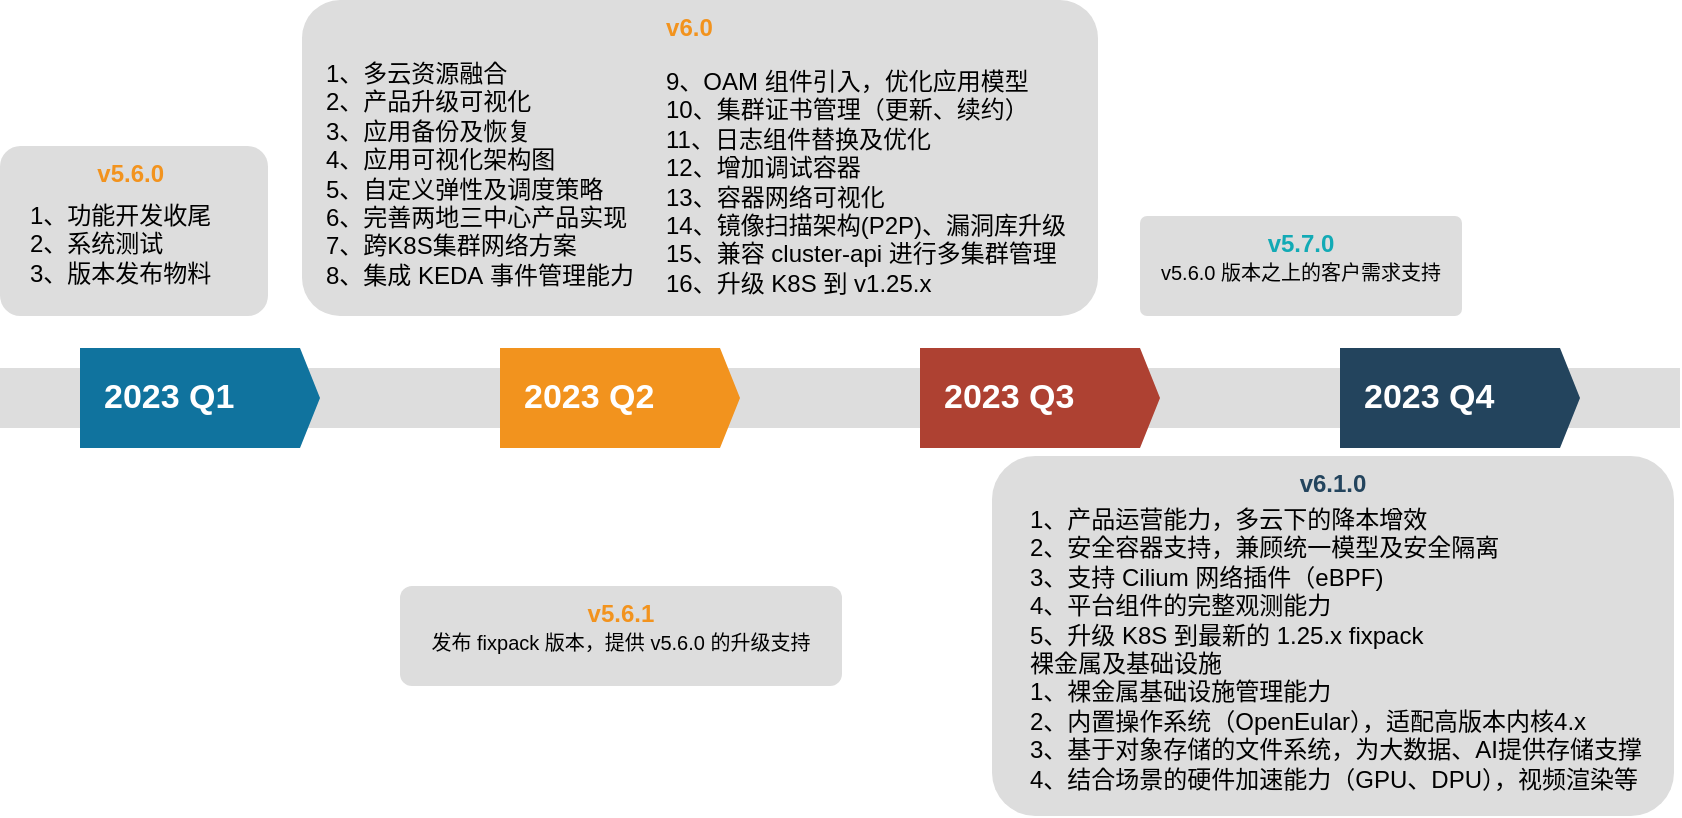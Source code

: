 <mxfile version="12.2.4" pages="1"><diagram id="LPxzDfarXafkQE6jDnBZ" name="Page-1"><mxGraphModel dx="896" dy="-118" grid="0" gridSize="10" guides="1" tooltips="1" connect="1" arrows="1" fold="1" page="0" pageScale="1" pageWidth="827" pageHeight="1169" math="0" shadow="0"><root><mxCell id="0"/><mxCell id="1" parent="0"/><mxCell id="35" value="" style="fillColor=#dddddd;rounded=0;strokeColor=none;" parent="1" vertex="1"><mxGeometry x="90" y="820" width="840" height="30" as="geometry"/></mxCell><mxCell id="36" value="2023 Q1" style="shape=mxgraph.infographic.ribbonSimple;notch1=0;notch2=10;notch=0;html=1;fillColor=#10739E;strokeColor=none;shadow=0;fontSize=17;fontColor=#FFFFFF;align=left;spacingLeft=10;fontStyle=1;" parent="1" vertex="1"><mxGeometry x="130" y="810" width="120" height="50" as="geometry"/></mxCell><mxCell id="37" value="2023 Q2" style="shape=mxgraph.infographic.ribbonSimple;notch1=0;notch2=10;notch=0;html=1;fillColor=#F2931E;strokeColor=none;shadow=0;fontSize=17;fontColor=#FFFFFF;align=left;spacingLeft=10;fontStyle=1;" parent="1" vertex="1"><mxGeometry x="340" y="810" width="120" height="50" as="geometry"/></mxCell><mxCell id="38" value="2023 Q3" style="shape=mxgraph.infographic.ribbonSimple;notch1=0;notch2=10;notch=0;html=1;fillColor=#AE4132;strokeColor=none;shadow=0;fontSize=17;fontColor=#FFFFFF;align=left;spacingLeft=10;fontStyle=1;" parent="1" vertex="1"><mxGeometry x="550" y="810" width="120" height="50" as="geometry"/></mxCell><mxCell id="39" value="2023 Q4" style="shape=mxgraph.infographic.ribbonSimple;notch1=0;notch2=10;notch=0;html=1;fillColor=#23445D;strokeColor=none;shadow=0;fontSize=17;fontColor=#FFFFFF;align=left;spacingLeft=10;fontStyle=1;" parent="1" vertex="1"><mxGeometry x="760" y="810" width="120" height="50" as="geometry"/></mxCell><mxCell id="41" value="&lt;b style=&quot;color: rgb(242 , 147 , 30)&quot;&gt;&amp;nbsp; &amp;nbsp; &amp;nbsp; &amp;nbsp; &amp;nbsp; &amp;nbsp; &amp;nbsp; &amp;nbsp; &amp;nbsp; &amp;nbsp; &amp;nbsp; &amp;nbsp; &amp;nbsp; &amp;nbsp; &amp;nbsp; &amp;nbsp; &amp;nbsp; &amp;nbsp; &amp;nbsp; &amp;nbsp; &amp;nbsp; &amp;nbsp; &amp;nbsp; &amp;nbsp; &amp;nbsp; &amp;nbsp; &amp;nbsp; v6.0&lt;/b&gt;&lt;font color=&quot;#10739e&quot;&gt;&lt;span&gt;&lt;br&gt;&lt;br&gt;&lt;/span&gt;&lt;br&gt;&lt;/font&gt;" style="rounded=1;strokeColor=none;fillColor=#DDDDDD;align=left;arcSize=12;verticalAlign=top;whiteSpace=wrap;html=1;fontSize=12;fontStyle=1" parent="1" vertex="1"><mxGeometry x="241" y="636" width="398" height="158" as="geometry"/></mxCell><mxCell id="44" value="&lt;font style=&quot;font-size: 10px&quot;&gt;&lt;font style=&quot;font-size: 12px&quot; color=&quot;#23445D&quot;&gt;&lt;b&gt;v6.1.0&lt;/b&gt;&lt;/font&gt;&lt;br&gt;&lt;br&gt;&lt;br&gt;&lt;/font&gt;" style="rounded=1;strokeColor=none;fillColor=#DDDDDD;align=center;arcSize=12;verticalAlign=top;whiteSpace=wrap;html=1;fontSize=12;" parent="1" vertex="1"><mxGeometry x="586" y="864" width="341" height="180" as="geometry"/></mxCell><mxCell id="45" value="&lt;font style=&quot;font-size: 10px&quot;&gt;&lt;font style=&quot;font-size: 12px&quot; color=&quot;#12AAB5&quot;&gt;&lt;b&gt;v5.7.0&lt;/b&gt;&lt;/font&gt;&lt;br&gt;v5.6.0 版本之上的客户需求支持&lt;br&gt;&lt;/font&gt;" style="rounded=1;strokeColor=none;fillColor=#DDDDDD;align=center;arcSize=7;verticalAlign=top;whiteSpace=wrap;html=1;fontSize=12;" parent="1" vertex="1"><mxGeometry x="660" y="744" width="161" height="50" as="geometry"/></mxCell><mxCell id="47" value="&lt;font style=&quot;font-size: 10px&quot;&gt;&lt;font style=&quot;font-size: 12px&quot; color=&quot;#F2931E&quot;&gt;&lt;b&gt;v5.6.1&lt;br&gt;&lt;/b&gt;&lt;/font&gt;发布 fixpack 版本，提供 v5.6.0 的升级支持&lt;br&gt;&lt;/font&gt;" style="rounded=1;strokeColor=none;fillColor=#DDDDDD;align=center;arcSize=12;verticalAlign=top;whiteSpace=wrap;html=1;fontSize=12;" parent="1" vertex="1"><mxGeometry x="290" y="929" width="221" height="50" as="geometry"/></mxCell><mxCell id="48" value="1、多云资源融合&lt;br&gt;2、产品升级可视化&lt;br&gt;3、应用备份及恢复&lt;br&gt;4、应用可视化架构图&amp;nbsp;&lt;br&gt;5、自定义弹性及调度策略&lt;br&gt;6、完善两地三中心产品实现&lt;br&gt;7、跨K8S集群网络方案&lt;br&gt;8、集成 KEDA&amp;nbsp;事件管理能力" style="text;html=1;" parent="1" vertex="1"><mxGeometry x="250.5" y="659" width="198" height="125" as="geometry"/></mxCell><mxCell id="51" value="1、产品运营能力，多云下的降本增效&lt;br&gt;2、安全容器支持，兼顾统一模型及安全隔离&lt;br&gt;3、支持 Cilium 网络插件（eBPF)&lt;br&gt;4、平台组件的完整观测能力&lt;br&gt;5、升级 K8S 到最新的 1.25.x fixpack&lt;br&gt;裸金属及基础设施&lt;br&gt;1、裸金属基础设施管理能力&lt;br&gt;2、内置操作系统（OpenEular），适配高版本内核4.x&lt;br&gt;3、基于对象存储的文件系统，为大数据、AI提供存储支撑&lt;br&gt;4、结合场景的硬件加速能力（GPU、DPU），视频渲染等" style="text;html=1;" parent="1" vertex="1"><mxGeometry x="602.5" y="882" width="315" height="144" as="geometry"/></mxCell><mxCell id="52" value="&lt;b style=&quot;color: rgb(242 , 147 , 30)&quot;&gt;&amp;nbsp; &amp;nbsp; &amp;nbsp; &amp;nbsp; &amp;nbsp; &amp;nbsp; &amp;nbsp; v5.6.0&lt;/b&gt;&lt;font color=&quot;#10739e&quot;&gt;&lt;span&gt;&lt;br&gt;&lt;/span&gt;&lt;br&gt;&lt;/font&gt;" style="rounded=1;strokeColor=none;fillColor=#DDDDDD;align=left;arcSize=12;verticalAlign=top;whiteSpace=wrap;html=1;fontSize=12;fontStyle=1" parent="1" vertex="1"><mxGeometry x="90" y="709" width="134" height="85" as="geometry"/></mxCell><mxCell id="53" value="1、功能开发收尾&lt;br&gt;2、系统测试&lt;br&gt;3、版本发布物料" style="text;html=1;" parent="1" vertex="1"><mxGeometry x="103" y="730" width="108" height="56" as="geometry"/></mxCell><mxCell id="54" value="9、OAM 组件引入，优化应用模型&lt;br&gt;10、集群证书管理（更新、续约）&lt;br&gt;11、日志组件替换及优化&lt;br&gt;12、增加调试容器&lt;br&gt;13、容器网络可视化&lt;br&gt;14、镜像扫描架构(P2P)、漏洞库升级&lt;br&gt;15、兼容 cluster-api 进行多集群管理&lt;br&gt;16、升级 K8S 到 v1.25.x" style="text;html=1;" parent="1" vertex="1"><mxGeometry x="420.5" y="662.5" width="203" height="113" as="geometry"/></mxCell></root></mxGraphModel></diagram></mxfile>